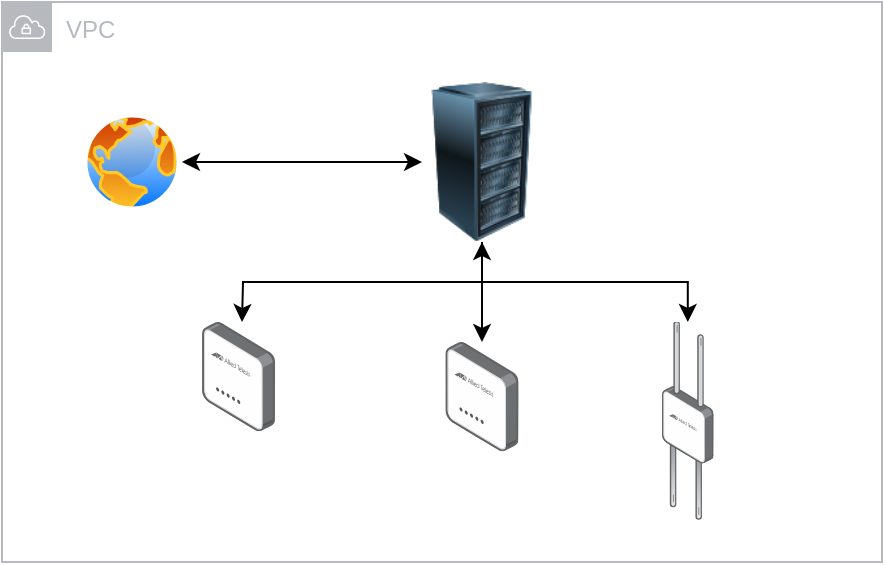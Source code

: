 <mxfile version="14.7.2" type="github">
  <diagram id="EyVjORqOvhnCOhiFApd3" name="Page-1">
    <mxGraphModel dx="2063" dy="1161" grid="1" gridSize="10" guides="1" tooltips="1" connect="1" arrows="1" fold="1" page="1" pageScale="1" pageWidth="850" pageHeight="1100" math="0" shadow="0">
      <root>
        <mxCell id="0" />
        <mxCell id="1" parent="0" />
        <mxCell id="97eH8R8YSjzmkIWTGOqc-1" value="VPC" style="outlineConnect=0;gradientColor=none;html=1;whiteSpace=wrap;fontSize=12;fontStyle=0;shape=mxgraph.aws4.group;grIcon=mxgraph.aws4.group_vpc;strokeColor=#B6BABF;fillColor=none;verticalAlign=top;align=left;spacingLeft=30;fontColor=#B6BABF;dashed=0;" vertex="1" parent="1">
          <mxGeometry x="40" y="40" width="440" height="280" as="geometry" />
        </mxCell>
        <mxCell id="97eH8R8YSjzmkIWTGOqc-10" style="edgeStyle=orthogonalEdgeStyle;rounded=0;orthogonalLoop=1;jettySize=auto;html=1;exitX=0.5;exitY=1;exitDx=0;exitDy=0;" edge="1" parent="1" source="97eH8R8YSjzmkIWTGOqc-4">
          <mxGeometry relative="1" as="geometry">
            <mxPoint x="160" y="200" as="targetPoint" />
          </mxGeometry>
        </mxCell>
        <mxCell id="97eH8R8YSjzmkIWTGOqc-11" style="edgeStyle=orthogonalEdgeStyle;rounded=0;orthogonalLoop=1;jettySize=auto;html=1;exitX=0.5;exitY=1;exitDx=0;exitDy=0;" edge="1" parent="1" source="97eH8R8YSjzmkIWTGOqc-4" target="97eH8R8YSjzmkIWTGOqc-5">
          <mxGeometry relative="1" as="geometry" />
        </mxCell>
        <mxCell id="97eH8R8YSjzmkIWTGOqc-13" style="edgeStyle=orthogonalEdgeStyle;rounded=0;orthogonalLoop=1;jettySize=auto;html=1;exitX=0.5;exitY=1;exitDx=0;exitDy=0;startArrow=classic;startFill=1;" edge="1" parent="1" source="97eH8R8YSjzmkIWTGOqc-4" target="97eH8R8YSjzmkIWTGOqc-6">
          <mxGeometry relative="1" as="geometry" />
        </mxCell>
        <mxCell id="97eH8R8YSjzmkIWTGOqc-4" value="" style="image;html=1;image=img/lib/clip_art/computers/Server_Rack_128x128.png" vertex="1" parent="1">
          <mxGeometry x="240" y="80" width="80" height="80" as="geometry" />
        </mxCell>
        <mxCell id="97eH8R8YSjzmkIWTGOqc-5" value="" style="points=[];aspect=fixed;html=1;align=center;shadow=0;dashed=0;image;image=img/lib/allied_telesis/wireless/Access_Point_Indoor.svg;" vertex="1" parent="1">
          <mxGeometry x="261.7" y="210" width="36.6" height="54.6" as="geometry" />
        </mxCell>
        <mxCell id="97eH8R8YSjzmkIWTGOqc-6" value="" style="points=[];aspect=fixed;html=1;align=center;shadow=0;dashed=0;image;image=img/lib/allied_telesis/wireless/Access_Point_Outdoor.svg;" vertex="1" parent="1">
          <mxGeometry x="370" y="200" width="25.8" height="99.6" as="geometry" />
        </mxCell>
        <mxCell id="97eH8R8YSjzmkIWTGOqc-9" style="edgeStyle=orthogonalEdgeStyle;rounded=0;orthogonalLoop=1;jettySize=auto;html=1;startArrow=classic;startFill=1;" edge="1" parent="1" source="97eH8R8YSjzmkIWTGOqc-7">
          <mxGeometry relative="1" as="geometry">
            <mxPoint x="250" y="120" as="targetPoint" />
          </mxGeometry>
        </mxCell>
        <mxCell id="97eH8R8YSjzmkIWTGOqc-7" value="" style="aspect=fixed;perimeter=ellipsePerimeter;html=1;align=center;shadow=0;dashed=0;spacingTop=3;image;image=img/lib/active_directory/internet_globe.svg;" vertex="1" parent="1">
          <mxGeometry x="80" y="95" width="50" height="50" as="geometry" />
        </mxCell>
        <mxCell id="97eH8R8YSjzmkIWTGOqc-14" value="" style="points=[];aspect=fixed;html=1;align=center;shadow=0;dashed=0;image;image=img/lib/allied_telesis/wireless/Access_Point_Indoor.svg;" vertex="1" parent="1">
          <mxGeometry x="140" y="200" width="36.6" height="54.6" as="geometry" />
        </mxCell>
      </root>
    </mxGraphModel>
  </diagram>
</mxfile>
